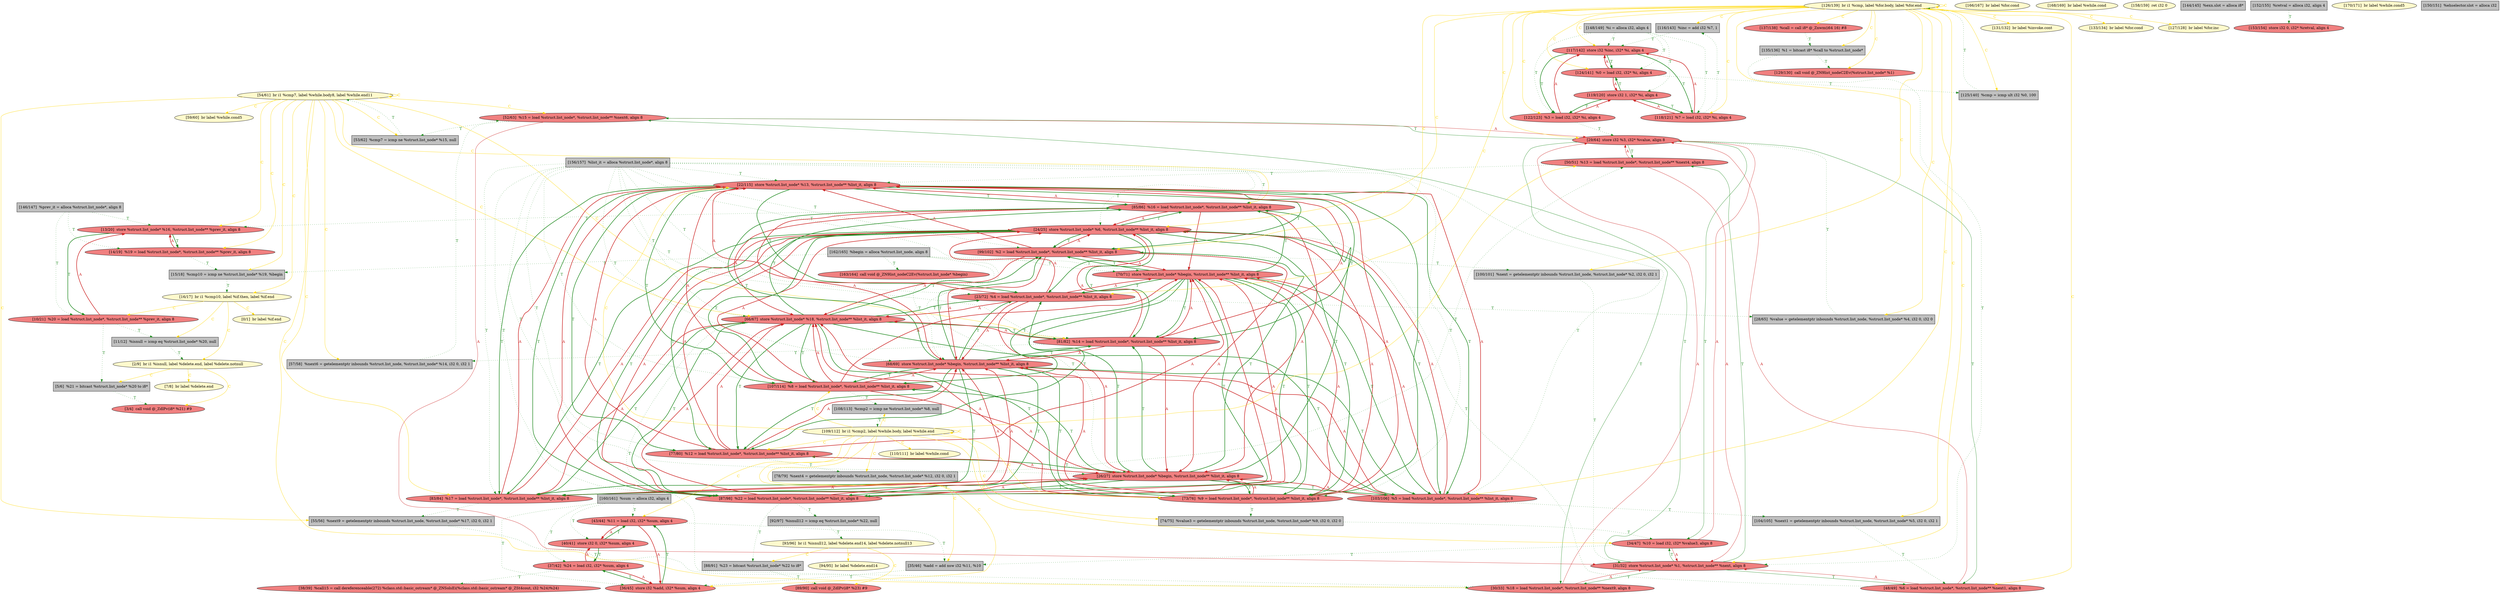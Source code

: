 
digraph G {


node186 [fillcolor=lemonchiffon,label="[54/61]  br i1 %cmp7, label %while.body8, label %while.end11",shape=ellipse,style=filled ]
node185 [fillcolor=lightcoral,label="[43/44]  %11 = load i32, i32* %sum, align 4",shape=ellipse,style=filled ]
node184 [fillcolor=grey,label="[53/62]  %cmp7 = icmp ne %struct.list_node* %15, null",shape=rectangle,style=filled ]
node183 [fillcolor=lightcoral,label="[52/63]  %15 = load %struct.list_node*, %struct.list_node** %next6, align 8",shape=ellipse,style=filled ]
node180 [fillcolor=lemonchiffon,label="[131/132]  br label %invoke.cont",shape=ellipse,style=filled ]
node132 [fillcolor=lightcoral,label="[85/86]  %16 = load %struct.list_node*, %struct.list_node** %list_it, align 8",shape=ellipse,style=filled ]
node160 [fillcolor=lemonchiffon,label="[166/167]  br label %for.cond",shape=ellipse,style=filled ]
node167 [fillcolor=lemonchiffon,label="[110/111]  br label %while.cond",shape=ellipse,style=filled ]
node127 [fillcolor=lemonchiffon,label="[93/96]  br i1 %isnull12, label %delete.end14, label %delete.notnull13",shape=ellipse,style=filled ]
node104 [fillcolor=lightcoral,label="[22/115]  store %struct.list_node* %13, %struct.list_node** %list_it, align 8",shape=ellipse,style=filled ]
node166 [fillcolor=lemonchiffon,label="[168/169]  br label %while.cond",shape=ellipse,style=filled ]
node136 [fillcolor=lemonchiffon,label="[158/159]  ret i32 0",shape=ellipse,style=filled ]
node161 [fillcolor=lemonchiffon,label="[59/60]  br label %while.cond5",shape=ellipse,style=filled ]
node125 [fillcolor=grey,label="[5/6]  %21 = bitcast %struct.list_node* %20 to i8*",shape=rectangle,style=filled ]
node124 [fillcolor=grey,label="[28/65]  %value = getelementptr inbounds %struct.list_node, %struct.list_node* %4, i32 0, i32 0",shape=rectangle,style=filled ]
node138 [fillcolor=lightcoral,label="[29/64]  store i32 %3, i32* %value, align 8",shape=ellipse,style=filled ]
node120 [fillcolor=grey,label="[74/75]  %value3 = getelementptr inbounds %struct.list_node, %struct.list_node* %9, i32 0, i32 0",shape=rectangle,style=filled ]
node119 [fillcolor=grey,label="[125/140]  %cmp = icmp ult i32 %0, 100",shape=rectangle,style=filled ]
node177 [fillcolor=grey,label="[11/12]  %isnull = icmp eq %struct.list_node* %20, null",shape=rectangle,style=filled ]
node118 [fillcolor=lightcoral,label="[137/138]  %call = call i8* @_Znwm(i64 16) #8",shape=ellipse,style=filled ]
node155 [fillcolor=lightcoral,label="[103/106]  %5 = load %struct.list_node*, %struct.list_node** %list_it, align 8",shape=ellipse,style=filled ]
node131 [fillcolor=grey,label="[88/91]  %23 = bitcast %struct.list_node* %22 to i8*",shape=rectangle,style=filled ]
node182 [fillcolor=lemonchiffon,label="[7/8]  br label %delete.end",shape=ellipse,style=filled ]
node149 [fillcolor=lemonchiffon,label="[133/134]  br label %for.cond",shape=ellipse,style=filled ]
node105 [fillcolor=lightcoral,label="[34/47]  %10 = load i32, i32* %value3, align 8",shape=ellipse,style=filled ]
node101 [fillcolor=lemonchiffon,label="[0/1]  br label %if.end",shape=ellipse,style=filled ]
node117 [fillcolor=grey,label="[148/149]  %i = alloca i32, align 4",shape=rectangle,style=filled ]
node154 [fillcolor=lightcoral,label="[68/69]  store %struct.list_node* %begin, %struct.list_node** %list_it, align 8",shape=ellipse,style=filled ]
node135 [fillcolor=lightcoral,label="[31/32]  store %struct.list_node* %1, %struct.list_node** %next, align 8",shape=ellipse,style=filled ]
node163 [fillcolor=lightcoral,label="[119/120]  store i32 1, i32* %i, align 4",shape=ellipse,style=filled ]
node110 [fillcolor=grey,label="[144/145]  %exn.slot = alloca i8*",shape=rectangle,style=filled ]
node126 [fillcolor=grey,label="[92/97]  %isnull12 = icmp eq %struct.list_node* %22, null",shape=rectangle,style=filled ]
node102 [fillcolor=lemonchiffon,label="[2/9]  br i1 %isnull, label %delete.end, label %delete.notnull",shape=ellipse,style=filled ]
node108 [fillcolor=grey,label="[116/143]  %inc = add i32 %7, 1",shape=rectangle,style=filled ]
node128 [fillcolor=grey,label="[152/155]  %retval = alloca i32, align 4",shape=rectangle,style=filled ]
node107 [fillcolor=grey,label="[15/18]  %cmp10 = icmp ne %struct.list_node* %19, %begin",shape=rectangle,style=filled ]
node130 [fillcolor=grey,label="[156/157]  %list_it = alloca %struct.list_node*, align 8",shape=rectangle,style=filled ]
node170 [fillcolor=lightcoral,label="[40/41]  store i32 0, i32* %sum, align 4",shape=ellipse,style=filled ]
node111 [fillcolor=lightcoral,label="[117/142]  store i32 %inc, i32* %i, align 4",shape=ellipse,style=filled ]
node121 [fillcolor=grey,label="[135/136]  %1 = bitcast i8* %call to %struct.list_node*",shape=rectangle,style=filled ]
node173 [fillcolor=grey,label="[78/79]  %next4 = getelementptr inbounds %struct.list_node, %struct.list_node* %12, i32 0, i32 1",shape=rectangle,style=filled ]
node103 [fillcolor=lightcoral,label="[10/21]  %20 = load %struct.list_node*, %struct.list_node** %prev_it, align 8",shape=ellipse,style=filled ]
node157 [fillcolor=lightcoral,label="[124/141]  %0 = load i32, i32* %i, align 4",shape=ellipse,style=filled ]
node181 [fillcolor=lemonchiffon,label="[170/171]  br label %while.cond5",shape=ellipse,style=filled ]
node106 [fillcolor=grey,label="[55/56]  %next9 = getelementptr inbounds %struct.list_node, %struct.list_node* %17, i32 0, i32 1",shape=rectangle,style=filled ]
node179 [fillcolor=lightcoral,label="[13/20]  store %struct.list_node* %16, %struct.list_node** %prev_it, align 8",shape=ellipse,style=filled ]
node134 [fillcolor=lemonchiffon,label="[94/95]  br label %delete.end14",shape=ellipse,style=filled ]
node113 [fillcolor=lightcoral,label="[26/27]  store %struct.list_node* %begin, %struct.list_node** %list_it, align 8",shape=ellipse,style=filled ]
node165 [fillcolor=lightcoral,label="[87/98]  %22 = load %struct.list_node*, %struct.list_node** %list_it, align 8",shape=ellipse,style=filled ]
node123 [fillcolor=grey,label="[150/151]  %ehselector.slot = alloca i32",shape=rectangle,style=filled ]
node153 [fillcolor=grey,label="[162/165]  %begin = alloca %struct.list_node, align 8",shape=rectangle,style=filled ]
node115 [fillcolor=lightcoral,label="[122/123]  %3 = load i32, i32* %i, align 4",shape=ellipse,style=filled ]
node133 [fillcolor=lightcoral,label="[89/90]  call void @_ZdlPv(i8* %23) #9",shape=ellipse,style=filled ]
node158 [fillcolor=lightcoral,label="[36/45]  store i32 %add, i32* %sum, align 4",shape=ellipse,style=filled ]
node112 [fillcolor=grey,label="[146/147]  %prev_it = alloca %struct.list_node*, align 8",shape=rectangle,style=filled ]
node168 [fillcolor=lightcoral,label="[83/84]  %17 = load %struct.list_node*, %struct.list_node** %list_it, align 8",shape=ellipse,style=filled ]
node114 [fillcolor=lightcoral,label="[118/121]  %7 = load i32, i32* %i, align 4",shape=ellipse,style=filled ]
node137 [fillcolor=lightcoral,label="[77/80]  %12 = load %struct.list_node*, %struct.list_node** %list_it, align 8",shape=ellipse,style=filled ]
node140 [fillcolor=lightcoral,label="[66/67]  store %struct.list_node* %18, %struct.list_node** %list_it, align 8",shape=ellipse,style=filled ]
node141 [fillcolor=lightcoral,label="[129/130]  call void @_ZN9list_nodeC2Ev(%struct.list_node* %1)",shape=ellipse,style=filled ]
node139 [fillcolor=grey,label="[100/101]  %next = getelementptr inbounds %struct.list_node, %struct.list_node* %2, i32 0, i32 1",shape=rectangle,style=filled ]
node142 [fillcolor=lightcoral,label="[48/49]  %6 = load %struct.list_node*, %struct.list_node** %next1, align 8",shape=ellipse,style=filled ]
node162 [fillcolor=grey,label="[104/105]  %next1 = getelementptr inbounds %struct.list_node, %struct.list_node* %5, i32 0, i32 1",shape=rectangle,style=filled ]
node143 [fillcolor=lemonchiffon,label="[16/17]  br i1 %cmp10, label %if.then, label %if.end",shape=ellipse,style=filled ]
node144 [fillcolor=lemonchiffon,label="[127/128]  br label %for.inc",shape=ellipse,style=filled ]
node145 [fillcolor=lightcoral,label="[73/76]  %9 = load %struct.list_node*, %struct.list_node** %list_it, align 8",shape=ellipse,style=filled ]
node129 [fillcolor=lightcoral,label="[37/42]  %24 = load i32, i32* %sum, align 4",shape=ellipse,style=filled ]
node146 [fillcolor=lightcoral,label="[107/114]  %8 = load %struct.list_node*, %struct.list_node** %list_it, align 8",shape=ellipse,style=filled ]
node147 [fillcolor=lightcoral,label="[81/82]  %14 = load %struct.list_node*, %struct.list_node** %list_it, align 8",shape=ellipse,style=filled ]
node148 [fillcolor=lightcoral,label="[23/72]  %4 = load %struct.list_node*, %struct.list_node** %list_it, align 8",shape=ellipse,style=filled ]
node116 [fillcolor=grey,label="[57/58]  %next6 = getelementptr inbounds %struct.list_node, %struct.list_node* %14, i32 0, i32 1",shape=rectangle,style=filled ]
node172 [fillcolor=grey,label="[108/113]  %cmp2 = icmp ne %struct.list_node* %8, null",shape=rectangle,style=filled ]
node150 [fillcolor=lemonchiffon,label="[109/112]  br i1 %cmp2, label %while.body, label %while.end",shape=ellipse,style=filled ]
node122 [fillcolor=lightcoral,label="[30/33]  %18 = load %struct.list_node*, %struct.list_node** %next9, align 8",shape=ellipse,style=filled ]
node109 [fillcolor=lightcoral,label="[14/19]  %19 = load %struct.list_node*, %struct.list_node** %prev_it, align 8",shape=ellipse,style=filled ]
node151 [fillcolor=grey,label="[160/161]  %sum = alloca i32, align 4",shape=rectangle,style=filled ]
node156 [fillcolor=lightcoral,label="[163/164]  call void @_ZN9list_nodeC2Ev(%struct.list_node* %begin)",shape=ellipse,style=filled ]
node178 [fillcolor=lightcoral,label="[70/71]  store %struct.list_node* %begin, %struct.list_node** %list_it, align 8",shape=ellipse,style=filled ]
node152 [fillcolor=lightcoral,label="[3/4]  call void @_ZdlPv(i8* %21) #9",shape=ellipse,style=filled ]
node159 [fillcolor=lightcoral,label="[153/154]  store i32 0, i32* %retval, align 4",shape=ellipse,style=filled ]
node164 [fillcolor=lightcoral,label="[99/102]  %2 = load %struct.list_node*, %struct.list_node** %list_it, align 8",shape=ellipse,style=filled ]
node176 [fillcolor=lightcoral,label="[24/25]  store %struct.list_node* %6, %struct.list_node** %list_it, align 8",shape=ellipse,style=filled ]
node174 [fillcolor=grey,label="[35/46]  %add = add nsw i32 %11, %10",shape=rectangle,style=filled ]
node169 [fillcolor=lemonchiffon,label="[126/139]  br i1 %cmp, label %for.body, label %for.end",shape=ellipse,style=filled ]
node171 [fillcolor=lightcoral,label="[38/39]  %call15 = call dereferenceable(272) %class.std::basic_ostream* @_ZNSolsEi(%class.std::basic_ostream* @_ZSt4cout, i32 %24)%24)",shape=ellipse,style=filled ]
node175 [fillcolor=lightcoral,label="[50/51]  %13 = load %struct.list_node*, %struct.list_node** %next4, align 8",shape=ellipse,style=filled ]

node146->node113 [style=solid,color=firebrick3,label="A",penwidth=2.0,fontcolor=firebrick3 ]
node142->node138 [style=solid,color=firebrick3,label="A",penwidth=1.0,fontcolor=firebrick3 ]
node143->node177 [color=gold,label="C",fontcolor=gold ]
node154->node164 [style=solid,color=forestgreen,label="T",penwidth=2.0,fontcolor=forestgreen ]
node164->node154 [style=solid,color=firebrick3,label="A",penwidth=2.0,fontcolor=firebrick3 ]
node165->node154 [style=solid,color=firebrick3,label="A",penwidth=2.0,fontcolor=firebrick3 ]
node104->node137 [style=solid,color=forestgreen,label="T",penwidth=2.0,fontcolor=forestgreen ]
node170->node129 [style=solid,color=forestgreen,label="T",penwidth=2.0,fontcolor=forestgreen ]
node129->node170 [style=solid,color=firebrick3,label="A",penwidth=2.0,fontcolor=firebrick3 ]
node164->node140 [style=solid,color=firebrick3,label="A",penwidth=2.0,fontcolor=firebrick3 ]
node140->node164 [style=solid,color=forestgreen,label="T",penwidth=2.0,fontcolor=forestgreen ]
node135->node175 [style=solid,color=forestgreen,label="T",penwidth=1.0,fontcolor=forestgreen ]
node135->node122 [style=solid,color=forestgreen,label="T",penwidth=1.0,fontcolor=forestgreen ]
node122->node135 [style=solid,color=firebrick3,label="A",penwidth=1.0,fontcolor=firebrick3 ]
node148->node176 [style=solid,color=firebrick3,label="A",penwidth=2.0,fontcolor=firebrick3 ]
node130->node154 [style=dotted,color=forestgreen,label="T",penwidth=1.0,fontcolor=forestgreen ]
node169->node114 [color=gold,label="C",fontcolor=gold ]
node105->node138 [style=solid,color=firebrick3,label="A",penwidth=1.0,fontcolor=firebrick3 ]
node145->node178 [style=solid,color=firebrick3,label="A",penwidth=2.0,fontcolor=firebrick3 ]
node145->node140 [style=solid,color=firebrick3,label="A",penwidth=2.0,fontcolor=firebrick3 ]
node169->node111 [color=gold,label="C",fontcolor=gold ]
node150->node185 [color=gold,label="C",fontcolor=gold ]
node178->node137 [style=solid,color=forestgreen,label="T",penwidth=2.0,fontcolor=forestgreen ]
node113->node132 [style=solid,color=forestgreen,label="T",penwidth=2.0,fontcolor=forestgreen ]
node132->node113 [style=solid,color=firebrick3,label="A",penwidth=2.0,fontcolor=firebrick3 ]
node158->node185 [style=solid,color=forestgreen,label="T",penwidth=2.0,fontcolor=forestgreen ]
node137->node140 [style=solid,color=firebrick3,label="A",penwidth=2.0,fontcolor=firebrick3 ]
node168->node104 [style=solid,color=firebrick3,label="A",penwidth=2.0,fontcolor=firebrick3 ]
node178->node147 [style=solid,color=forestgreen,label="T",penwidth=2.0,fontcolor=forestgreen ]
node147->node178 [style=solid,color=firebrick3,label="A",penwidth=2.0,fontcolor=firebrick3 ]
node137->node178 [style=solid,color=firebrick3,label="A",penwidth=2.0,fontcolor=firebrick3 ]
node130->node165 [style=dotted,color=forestgreen,label="T",penwidth=1.0,fontcolor=forestgreen ]
node178->node168 [style=solid,color=forestgreen,label="T",penwidth=2.0,fontcolor=forestgreen ]
node178->node165 [style=solid,color=forestgreen,label="T",penwidth=2.0,fontcolor=forestgreen ]
node164->node178 [style=solid,color=firebrick3,label="A",penwidth=2.0,fontcolor=firebrick3 ]
node165->node178 [style=solid,color=firebrick3,label="A",penwidth=2.0,fontcolor=firebrick3 ]
node169->node148 [color=gold,label="C",fontcolor=gold ]
node179->node109 [style=solid,color=forestgreen,label="T",penwidth=2.0,fontcolor=forestgreen ]
node109->node179 [style=solid,color=firebrick3,label="A",penwidth=2.0,fontcolor=firebrick3 ]
node130->node140 [style=dotted,color=forestgreen,label="T",penwidth=1.0,fontcolor=forestgreen ]
node131->node133 [style=dotted,color=forestgreen,label="T",penwidth=1.0,fontcolor=forestgreen ]
node140->node146 [style=solid,color=forestgreen,label="T",penwidth=2.0,fontcolor=forestgreen ]
node148->node140 [style=solid,color=firebrick3,label="A",penwidth=2.0,fontcolor=firebrick3 ]
node114->node163 [style=solid,color=firebrick3,label="A",penwidth=2.0,fontcolor=firebrick3 ]
node168->node140 [style=solid,color=firebrick3,label="A",penwidth=2.0,fontcolor=firebrick3 ]
node140->node168 [style=solid,color=forestgreen,label="T",penwidth=2.0,fontcolor=forestgreen ]
node140->node132 [style=solid,color=forestgreen,label="T",penwidth=2.0,fontcolor=forestgreen ]
node186->node179 [color=gold,label="C",fontcolor=gold ]
node169->node124 [color=gold,label="C",fontcolor=gold ]
node130->node132 [style=dotted,color=forestgreen,label="T",penwidth=1.0,fontcolor=forestgreen ]
node154->node148 [style=solid,color=forestgreen,label="T",penwidth=2.0,fontcolor=forestgreen ]
node148->node154 [style=solid,color=firebrick3,label="A",penwidth=2.0,fontcolor=firebrick3 ]
node150->node175 [color=gold,label="C",fontcolor=gold ]
node153->node113 [style=dotted,color=forestgreen,label="T",penwidth=1.0,fontcolor=forestgreen ]
node105->node174 [style=dotted,color=forestgreen,label="T",penwidth=1.0,fontcolor=forestgreen ]
node129->node171 [style=dotted,color=forestgreen,label="T",penwidth=1.0,fontcolor=forestgreen ]
node150->node146 [color=gold,label="C",fontcolor=gold ]
node117->node114 [style=dotted,color=forestgreen,label="T",penwidth=1.0,fontcolor=forestgreen ]
node130->node145 [style=dotted,color=forestgreen,label="T",penwidth=1.0,fontcolor=forestgreen ]
node177->node102 [style=dotted,color=forestgreen,label="T",penwidth=1.0,fontcolor=forestgreen ]
node147->node154 [style=solid,color=firebrick3,label="A",penwidth=2.0,fontcolor=firebrick3 ]
node176->node146 [style=solid,color=forestgreen,label="T",penwidth=2.0,fontcolor=forestgreen ]
node148->node124 [style=dotted,color=forestgreen,label="T",penwidth=1.0,fontcolor=forestgreen ]
node179->node103 [style=solid,color=forestgreen,label="T",penwidth=2.0,fontcolor=forestgreen ]
node175->node135 [style=solid,color=firebrick3,label="A",penwidth=1.0,fontcolor=firebrick3 ]
node103->node179 [style=solid,color=firebrick3,label="A",penwidth=2.0,fontcolor=firebrick3 ]
node118->node121 [style=dotted,color=forestgreen,label="T",penwidth=1.0,fontcolor=forestgreen ]
node173->node175 [style=dotted,color=forestgreen,label="T",penwidth=1.0,fontcolor=forestgreen ]
node176->node148 [style=solid,color=forestgreen,label="T",penwidth=2.0,fontcolor=forestgreen ]
node108->node111 [style=dotted,color=forestgreen,label="T",penwidth=1.0,fontcolor=forestgreen ]
node104->node147 [style=solid,color=forestgreen,label="T",penwidth=2.0,fontcolor=forestgreen ]
node138->node122 [style=solid,color=forestgreen,label="T",penwidth=1.0,fontcolor=forestgreen ]
node147->node104 [style=solid,color=firebrick3,label="A",penwidth=2.0,fontcolor=firebrick3 ]
node114->node108 [style=dotted,color=forestgreen,label="T",penwidth=1.0,fontcolor=forestgreen ]
node130->node104 [style=dotted,color=forestgreen,label="T",penwidth=1.0,fontcolor=forestgreen ]
node103->node177 [style=dotted,color=forestgreen,label="T",penwidth=1.0,fontcolor=forestgreen ]
node183->node138 [style=solid,color=firebrick3,label="A",penwidth=1.0,fontcolor=firebrick3 ]
node135->node142 [style=solid,color=forestgreen,label="T",penwidth=1.0,fontcolor=forestgreen ]
node165->node126 [style=dotted,color=forestgreen,label="T",penwidth=1.0,fontcolor=forestgreen ]
node132->node154 [style=solid,color=firebrick3,label="A",penwidth=2.0,fontcolor=firebrick3 ]
node155->node162 [style=dotted,color=forestgreen,label="T",penwidth=1.0,fontcolor=forestgreen ]
node146->node178 [style=solid,color=firebrick3,label="A",penwidth=2.0,fontcolor=firebrick3 ]
node178->node146 [style=solid,color=forestgreen,label="T",penwidth=2.0,fontcolor=forestgreen ]
node120->node105 [style=dotted,color=forestgreen,label="T",penwidth=1.0,fontcolor=forestgreen ]
node158->node129 [style=solid,color=forestgreen,label="T",penwidth=2.0,fontcolor=forestgreen ]
node130->node147 [style=dotted,color=forestgreen,label="T",penwidth=1.0,fontcolor=forestgreen ]
node104->node165 [style=solid,color=forestgreen,label="T",penwidth=2.0,fontcolor=forestgreen ]
node157->node163 [style=solid,color=firebrick3,label="A",penwidth=2.0,fontcolor=firebrick3 ]
node145->node120 [style=dotted,color=forestgreen,label="T",penwidth=1.0,fontcolor=forestgreen ]
node178->node155 [style=solid,color=forestgreen,label="T",penwidth=2.0,fontcolor=forestgreen ]
node178->node148 [style=solid,color=forestgreen,label="T",penwidth=2.0,fontcolor=forestgreen ]
node137->node173 [style=dotted,color=forestgreen,label="T",penwidth=1.0,fontcolor=forestgreen ]
node148->node178 [style=solid,color=firebrick3,label="A",penwidth=2.0,fontcolor=firebrick3 ]
node113->node146 [style=solid,color=forestgreen,label="T",penwidth=2.0,fontcolor=forestgreen ]
node170->node185 [style=solid,color=forestgreen,label="T",penwidth=2.0,fontcolor=forestgreen ]
node186->node132 [color=gold,label="C",fontcolor=gold ]
node157->node111 [style=solid,color=firebrick3,label="A",penwidth=2.0,fontcolor=firebrick3 ]
node186->node183 [color=gold,label="C",fontcolor=gold ]
node105->node135 [style=solid,color=firebrick3,label="A",penwidth=1.0,fontcolor=firebrick3 ]
node135->node183 [style=solid,color=forestgreen,label="T",penwidth=1.0,fontcolor=forestgreen ]
node176->node137 [style=solid,color=forestgreen,label="T",penwidth=2.0,fontcolor=forestgreen ]
node122->node140 [style=dotted,color=forestgreen,label="T",penwidth=1.0,fontcolor=forestgreen ]
node145->node104 [style=solid,color=firebrick3,label="A",penwidth=2.0,fontcolor=firebrick3 ]
node138->node142 [style=solid,color=forestgreen,label="T",penwidth=1.0,fontcolor=forestgreen ]
node115->node138 [style=dotted,color=forestgreen,label="T",penwidth=1.0,fontcolor=forestgreen ]
node155->node154 [style=solid,color=firebrick3,label="A",penwidth=2.0,fontcolor=firebrick3 ]
node163->node114 [style=solid,color=forestgreen,label="T",penwidth=2.0,fontcolor=forestgreen ]
node183->node135 [style=solid,color=firebrick3,label="A",penwidth=1.0,fontcolor=firebrick3 ]
node186->node122 [color=gold,label="C",fontcolor=gold ]
node164->node176 [style=solid,color=firebrick3,label="A",penwidth=2.0,fontcolor=firebrick3 ]
node140->node155 [style=solid,color=forestgreen,label="T",penwidth=2.0,fontcolor=forestgreen ]
node155->node140 [style=solid,color=firebrick3,label="A",penwidth=2.0,fontcolor=firebrick3 ]
node137->node113 [style=solid,color=firebrick3,label="A",penwidth=2.0,fontcolor=firebrick3 ]
node113->node145 [style=solid,color=forestgreen,label="T",penwidth=2.0,fontcolor=forestgreen ]
node126->node127 [style=dotted,color=forestgreen,label="T",penwidth=1.0,fontcolor=forestgreen ]
node176->node132 [style=solid,color=forestgreen,label="T",penwidth=2.0,fontcolor=forestgreen ]
node104->node146 [style=solid,color=forestgreen,label="T",penwidth=2.0,fontcolor=forestgreen ]
node154->node132 [style=solid,color=forestgreen,label="T",penwidth=2.0,fontcolor=forestgreen ]
node138->node183 [style=solid,color=forestgreen,label="T",penwidth=1.0,fontcolor=forestgreen ]
node106->node122 [style=dotted,color=forestgreen,label="T",penwidth=1.0,fontcolor=forestgreen ]
node186->node109 [color=gold,label="C",fontcolor=gold ]
node169->node144 [color=gold,label="C",fontcolor=gold ]
node113->node147 [style=solid,color=forestgreen,label="T",penwidth=2.0,fontcolor=forestgreen ]
node185->node170 [style=solid,color=firebrick3,label="A",penwidth=2.0,fontcolor=firebrick3 ]
node154->node147 [style=solid,color=forestgreen,label="T",penwidth=2.0,fontcolor=forestgreen ]
node146->node104 [style=solid,color=firebrick3,label="A",penwidth=2.0,fontcolor=firebrick3 ]
node169->node121 [color=gold,label="C",fontcolor=gold ]
node146->node172 [style=dotted,color=forestgreen,label="T",penwidth=1.0,fontcolor=forestgreen ]
node186->node116 [color=gold,label="C",fontcolor=gold ]
node165->node131 [style=dotted,color=forestgreen,label="T",penwidth=1.0,fontcolor=forestgreen ]
node169->node169 [color=gold,label="C",fontcolor=gold ]
node132->node104 [style=solid,color=firebrick3,label="A",penwidth=2.0,fontcolor=firebrick3 ]
node176->node168 [style=solid,color=forestgreen,label="T",penwidth=2.0,fontcolor=forestgreen ]
node178->node164 [style=solid,color=forestgreen,label="T",penwidth=2.0,fontcolor=forestgreen ]
node143->node102 [color=gold,label="C",fontcolor=gold ]
node147->node176 [style=solid,color=firebrick3,label="A",penwidth=2.0,fontcolor=firebrick3 ]
node163->node157 [style=solid,color=forestgreen,label="T",penwidth=2.0,fontcolor=forestgreen ]
node154->node145 [style=solid,color=forestgreen,label="T",penwidth=2.0,fontcolor=forestgreen ]
node117->node163 [style=dotted,color=forestgreen,label="T",penwidth=1.0,fontcolor=forestgreen ]
node146->node176 [style=solid,color=firebrick3,label="A",penwidth=2.0,fontcolor=firebrick3 ]
node186->node147 [color=gold,label="C",fontcolor=gold ]
node135->node105 [style=solid,color=forestgreen,label="T",penwidth=1.0,fontcolor=forestgreen ]
node137->node104 [style=solid,color=firebrick3,label="A",penwidth=2.0,fontcolor=firebrick3 ]
node150->node120 [color=gold,label="C",fontcolor=gold ]
node117->node157 [style=dotted,color=forestgreen,label="T",penwidth=1.0,fontcolor=forestgreen ]
node150->node173 [color=gold,label="C",fontcolor=gold ]
node132->node140 [style=solid,color=firebrick3,label="A",penwidth=2.0,fontcolor=firebrick3 ]
node155->node178 [style=solid,color=firebrick3,label="A",penwidth=2.0,fontcolor=firebrick3 ]
node117->node111 [style=dotted,color=forestgreen,label="T",penwidth=1.0,fontcolor=forestgreen ]
node138->node105 [style=solid,color=forestgreen,label="T",penwidth=1.0,fontcolor=forestgreen ]
node150->node137 [color=gold,label="C",fontcolor=gold ]
node154->node165 [style=solid,color=forestgreen,label="T",penwidth=2.0,fontcolor=forestgreen ]
node147->node113 [style=solid,color=firebrick3,label="A",penwidth=2.0,fontcolor=firebrick3 ]
node153->node178 [style=dotted,color=forestgreen,label="T",penwidth=1.0,fontcolor=forestgreen ]
node130->node168 [style=dotted,color=forestgreen,label="T",penwidth=1.0,fontcolor=forestgreen ]
node145->node176 [style=solid,color=firebrick3,label="A",penwidth=2.0,fontcolor=firebrick3 ]
node168->node113 [style=solid,color=firebrick3,label="A",penwidth=2.0,fontcolor=firebrick3 ]
node176->node155 [style=solid,color=forestgreen,label="T",penwidth=2.0,fontcolor=forestgreen ]
node113->node137 [style=solid,color=forestgreen,label="T",penwidth=2.0,fontcolor=forestgreen ]
node127->node131 [color=gold,label="C",fontcolor=gold ]
node127->node134 [color=gold,label="C",fontcolor=gold ]
node148->node113 [style=solid,color=firebrick3,label="A",penwidth=2.0,fontcolor=firebrick3 ]
node169->node108 [color=gold,label="C",fontcolor=gold ]
node130->node113 [style=dotted,color=forestgreen,label="T",penwidth=1.0,fontcolor=forestgreen ]
node155->node104 [style=solid,color=firebrick3,label="A",penwidth=2.0,fontcolor=firebrick3 ]
node150->node145 [color=gold,label="C",fontcolor=gold ]
node155->node176 [style=solid,color=firebrick3,label="A",penwidth=2.0,fontcolor=firebrick3 ]
node169->node118 [color=gold,label="C",fontcolor=gold ]
node186->node168 [color=gold,label="C",fontcolor=gold ]
node154->node168 [style=solid,color=forestgreen,label="T",penwidth=2.0,fontcolor=forestgreen ]
node150->node150 [color=gold,label="C",fontcolor=gold ]
node147->node140 [style=solid,color=firebrick3,label="A",penwidth=2.0,fontcolor=firebrick3 ]
node104->node155 [style=solid,color=forestgreen,label="T",penwidth=2.0,fontcolor=forestgreen ]
node150->node158 [color=gold,label="C",fontcolor=gold ]
node130->node176 [style=dotted,color=forestgreen,label="T",penwidth=1.0,fontcolor=forestgreen ]
node169->node155 [color=gold,label="C",fontcolor=gold ]
node150->node172 [color=gold,label="C",fontcolor=gold ]
node169->node180 [color=gold,label="C",fontcolor=gold ]
node154->node137 [style=solid,color=forestgreen,label="T",penwidth=2.0,fontcolor=forestgreen ]
node169->node162 [color=gold,label="C",fontcolor=gold ]
node154->node155 [style=solid,color=forestgreen,label="T",penwidth=2.0,fontcolor=forestgreen ]
node185->node158 [style=solid,color=firebrick3,label="A",penwidth=2.0,fontcolor=firebrick3 ]
node169->node115 [color=gold,label="C",fontcolor=gold ]
node169->node141 [color=gold,label="C",fontcolor=gold ]
node143->node101 [color=gold,label="C",fontcolor=gold ]
node122->node138 [style=solid,color=firebrick3,label="A",penwidth=1.0,fontcolor=firebrick3 ]
node150->node167 [color=gold,label="C",fontcolor=gold ]
node165->node104 [style=solid,color=firebrick3,label="A",penwidth=2.0,fontcolor=firebrick3 ]
node111->node157 [style=solid,color=forestgreen,label="T",penwidth=2.0,fontcolor=forestgreen ]
node116->node183 [style=dotted,color=forestgreen,label="T",penwidth=1.0,fontcolor=forestgreen ]
node185->node174 [style=dotted,color=forestgreen,label="T",penwidth=1.0,fontcolor=forestgreen ]
node112->node179 [style=dotted,color=forestgreen,label="T",penwidth=1.0,fontcolor=forestgreen ]
node143->node103 [color=gold,label="C",fontcolor=gold ]
node104->node168 [style=solid,color=forestgreen,label="T",penwidth=2.0,fontcolor=forestgreen ]
node168->node178 [style=solid,color=firebrick3,label="A",penwidth=2.0,fontcolor=firebrick3 ]
node113->node155 [style=solid,color=forestgreen,label="T",penwidth=2.0,fontcolor=forestgreen ]
node186->node107 [color=gold,label="C",fontcolor=gold ]
node153->node154 [style=dotted,color=forestgreen,label="T",penwidth=1.0,fontcolor=forestgreen ]
node164->node104 [style=solid,color=firebrick3,label="A",penwidth=2.0,fontcolor=firebrick3 ]
node186->node143 [color=gold,label="C",fontcolor=gold ]
node140->node165 [style=solid,color=forestgreen,label="T",penwidth=2.0,fontcolor=forestgreen ]
node169->node142 [color=gold,label="C",fontcolor=gold ]
node150->node174 [color=gold,label="C",fontcolor=gold ]
node129->node158 [style=solid,color=firebrick3,label="A",penwidth=2.0,fontcolor=firebrick3 ]
node125->node152 [style=dotted,color=forestgreen,label="T",penwidth=1.0,fontcolor=forestgreen ]
node168->node176 [style=solid,color=firebrick3,label="A",penwidth=2.0,fontcolor=firebrick3 ]
node114->node111 [style=solid,color=firebrick3,label="A",penwidth=2.0,fontcolor=firebrick3 ]
node169->node135 [color=gold,label="C",fontcolor=gold ]
node153->node156 [style=dotted,color=forestgreen,label="T",penwidth=1.0,fontcolor=forestgreen ]
node169->node176 [color=gold,label="C",fontcolor=gold ]
node102->node152 [color=gold,label="C",fontcolor=gold ]
node169->node164 [color=gold,label="C",fontcolor=gold ]
node178->node145 [style=solid,color=forestgreen,label="T",penwidth=2.0,fontcolor=forestgreen ]
node169->node138 [color=gold,label="C",fontcolor=gold ]
node175->node138 [style=solid,color=firebrick3,label="A",penwidth=1.0,fontcolor=firebrick3 ]
node145->node113 [style=solid,color=firebrick3,label="A",penwidth=2.0,fontcolor=firebrick3 ]
node165->node140 [style=solid,color=firebrick3,label="A",penwidth=2.0,fontcolor=firebrick3 ]
node165->node176 [style=solid,color=firebrick3,label="A",penwidth=2.0,fontcolor=firebrick3 ]
node107->node143 [style=dotted,color=forestgreen,label="T",penwidth=1.0,fontcolor=forestgreen ]
node186->node161 [color=gold,label="C",fontcolor=gold ]
node186->node186 [color=gold,label="C",fontcolor=gold ]
node127->node133 [color=gold,label="C",fontcolor=gold ]
node169->node139 [color=gold,label="C",fontcolor=gold ]
node113->node165 [style=solid,color=forestgreen,label="T",penwidth=2.0,fontcolor=forestgreen ]
node186->node140 [color=gold,label="C",fontcolor=gold ]
node151->node170 [style=dotted,color=forestgreen,label="T",penwidth=1.0,fontcolor=forestgreen ]
node132->node179 [style=dotted,color=forestgreen,label="T",penwidth=1.0,fontcolor=forestgreen ]
node119->node169 [style=dotted,color=forestgreen,label="T",penwidth=1.0,fontcolor=forestgreen ]
node165->node113 [style=solid,color=firebrick3,label="A",penwidth=2.0,fontcolor=firebrick3 ]
node104->node145 [style=solid,color=forestgreen,label="T",penwidth=2.0,fontcolor=forestgreen ]
node113->node148 [style=solid,color=forestgreen,label="T",penwidth=2.0,fontcolor=forestgreen ]
node109->node107 [style=dotted,color=forestgreen,label="T",penwidth=1.0,fontcolor=forestgreen ]
node104->node164 [style=solid,color=forestgreen,label="T",penwidth=2.0,fontcolor=forestgreen ]
node168->node106 [style=dotted,color=forestgreen,label="T",penwidth=1.0,fontcolor=forestgreen ]
node164->node139 [style=dotted,color=forestgreen,label="T",penwidth=1.0,fontcolor=forestgreen ]
node130->node146 [style=dotted,color=forestgreen,label="T",penwidth=1.0,fontcolor=forestgreen ]
node176->node147 [style=solid,color=forestgreen,label="T",penwidth=2.0,fontcolor=forestgreen ]
node102->node182 [color=gold,label="C",fontcolor=gold ]
node145->node154 [style=solid,color=firebrick3,label="A",penwidth=2.0,fontcolor=firebrick3 ]
node111->node114 [style=solid,color=forestgreen,label="T",penwidth=2.0,fontcolor=forestgreen ]
node164->node113 [style=solid,color=firebrick3,label="A",penwidth=2.0,fontcolor=firebrick3 ]
node162->node142 [style=dotted,color=forestgreen,label="T",penwidth=1.0,fontcolor=forestgreen ]
node113->node164 [style=solid,color=forestgreen,label="T",penwidth=2.0,fontcolor=forestgreen ]
node103->node125 [style=dotted,color=forestgreen,label="T",penwidth=1.0,fontcolor=forestgreen ]
node155->node113 [style=solid,color=firebrick3,label="A",penwidth=2.0,fontcolor=firebrick3 ]
node138->node175 [style=solid,color=forestgreen,label="T",penwidth=1.0,fontcolor=forestgreen ]
node140->node147 [style=solid,color=forestgreen,label="T",penwidth=2.0,fontcolor=forestgreen ]
node140->node137 [style=solid,color=forestgreen,label="T",penwidth=2.0,fontcolor=forestgreen ]
node137->node154 [style=solid,color=firebrick3,label="A",penwidth=2.0,fontcolor=firebrick3 ]
node150->node104 [color=gold,label="C",fontcolor=gold ]
node176->node164 [style=solid,color=forestgreen,label="T",penwidth=2.0,fontcolor=forestgreen ]
node104->node132 [style=solid,color=forestgreen,label="T",penwidth=2.0,fontcolor=forestgreen ]
node157->node119 [style=dotted,color=forestgreen,label="T",penwidth=1.0,fontcolor=forestgreen ]
node178->node132 [style=solid,color=forestgreen,label="T",penwidth=2.0,fontcolor=forestgreen ]
node169->node149 [color=gold,label="C",fontcolor=gold ]
node137->node176 [style=solid,color=firebrick3,label="A",penwidth=2.0,fontcolor=firebrick3 ]
node148->node104 [style=solid,color=firebrick3,label="A",penwidth=2.0,fontcolor=firebrick3 ]
node104->node148 [style=solid,color=forestgreen,label="T",penwidth=2.0,fontcolor=forestgreen ]
node130->node148 [style=dotted,color=forestgreen,label="T",penwidth=1.0,fontcolor=forestgreen ]
node140->node148 [style=solid,color=forestgreen,label="T",penwidth=2.0,fontcolor=forestgreen ]
node128->node159 [style=dotted,color=forestgreen,label="T",penwidth=1.0,fontcolor=forestgreen ]
node130->node137 [style=dotted,color=forestgreen,label="T",penwidth=1.0,fontcolor=forestgreen ]
node102->node125 [color=gold,label="C",fontcolor=gold ]
node139->node135 [style=dotted,color=forestgreen,label="T",penwidth=1.0,fontcolor=forestgreen ]
node169->node157 [color=gold,label="C",fontcolor=gold ]
node121->node141 [style=dotted,color=forestgreen,label="T",penwidth=1.0,fontcolor=forestgreen ]
node151->node158 [style=dotted,color=forestgreen,label="T",penwidth=1.0,fontcolor=forestgreen ]
node147->node116 [style=dotted,color=forestgreen,label="T",penwidth=1.0,fontcolor=forestgreen ]
node112->node109 [style=dotted,color=forestgreen,label="T",penwidth=1.0,fontcolor=forestgreen ]
node151->node129 [style=dotted,color=forestgreen,label="T",penwidth=1.0,fontcolor=forestgreen ]
node151->node185 [style=dotted,color=forestgreen,label="T",penwidth=1.0,fontcolor=forestgreen ]
node121->node135 [style=dotted,color=forestgreen,label="T",penwidth=1.0,fontcolor=forestgreen ]
node186->node184 [color=gold,label="C",fontcolor=gold ]
node186->node106 [color=gold,label="C",fontcolor=gold ]
node184->node186 [style=dotted,color=forestgreen,label="T",penwidth=1.0,fontcolor=forestgreen ]
node150->node105 [color=gold,label="C",fontcolor=gold ]
node132->node178 [style=solid,color=firebrick3,label="A",penwidth=2.0,fontcolor=firebrick3 ]
node112->node103 [style=dotted,color=forestgreen,label="T",penwidth=1.0,fontcolor=forestgreen ]
node153->node107 [style=dotted,color=forestgreen,label="T",penwidth=1.0,fontcolor=forestgreen ]
node117->node115 [style=dotted,color=forestgreen,label="T",penwidth=1.0,fontcolor=forestgreen ]
node169->node119 [color=gold,label="C",fontcolor=gold ]
node132->node176 [style=solid,color=firebrick3,label="A",penwidth=2.0,fontcolor=firebrick3 ]
node111->node115 [style=solid,color=forestgreen,label="T",penwidth=2.0,fontcolor=forestgreen ]
node142->node176 [style=dotted,color=forestgreen,label="T",penwidth=1.0,fontcolor=forestgreen ]
node175->node104 [style=dotted,color=forestgreen,label="T",penwidth=1.0,fontcolor=forestgreen ]
node113->node168 [style=solid,color=forestgreen,label="T",penwidth=2.0,fontcolor=forestgreen ]
node130->node164 [style=dotted,color=forestgreen,label="T",penwidth=1.0,fontcolor=forestgreen ]
node115->node111 [style=solid,color=firebrick3,label="A",penwidth=2.0,fontcolor=firebrick3 ]
node172->node150 [style=dotted,color=forestgreen,label="T",penwidth=1.0,fontcolor=forestgreen ]
node168->node154 [style=solid,color=firebrick3,label="A",penwidth=2.0,fontcolor=firebrick3 ]
node140->node145 [style=solid,color=forestgreen,label="T",penwidth=2.0,fontcolor=forestgreen ]
node176->node165 [style=solid,color=forestgreen,label="T",penwidth=2.0,fontcolor=forestgreen ]
node146->node140 [style=solid,color=firebrick3,label="A",penwidth=2.0,fontcolor=firebrick3 ]
node115->node163 [style=solid,color=firebrick3,label="A",penwidth=2.0,fontcolor=firebrick3 ]
node163->node115 [style=solid,color=forestgreen,label="T",penwidth=2.0,fontcolor=forestgreen ]
node130->node178 [style=dotted,color=forestgreen,label="T",penwidth=1.0,fontcolor=forestgreen ]
node176->node145 [style=solid,color=forestgreen,label="T",penwidth=2.0,fontcolor=forestgreen ]
node174->node158 [style=dotted,color=forestgreen,label="T",penwidth=1.0,fontcolor=forestgreen ]
node142->node135 [style=solid,color=firebrick3,label="A",penwidth=1.0,fontcolor=firebrick3 ]
node146->node154 [style=solid,color=firebrick3,label="A",penwidth=2.0,fontcolor=firebrick3 ]
node154->node146 [style=solid,color=forestgreen,label="T",penwidth=2.0,fontcolor=forestgreen ]
node130->node155 [style=dotted,color=forestgreen,label="T",penwidth=1.0,fontcolor=forestgreen ]
node183->node184 [style=dotted,color=forestgreen,label="T",penwidth=1.0,fontcolor=forestgreen ]
node124->node138 [style=dotted,color=forestgreen,label="T",penwidth=1.0,fontcolor=forestgreen ]


}
